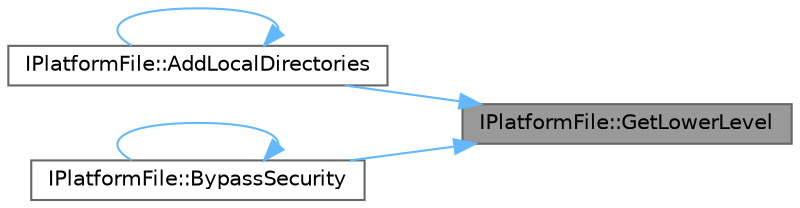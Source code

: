 digraph "IPlatformFile::GetLowerLevel"
{
 // INTERACTIVE_SVG=YES
 // LATEX_PDF_SIZE
  bgcolor="transparent";
  edge [fontname=Helvetica,fontsize=10,labelfontname=Helvetica,labelfontsize=10];
  node [fontname=Helvetica,fontsize=10,shape=box,height=0.2,width=0.4];
  rankdir="RL";
  Node1 [id="Node000001",label="IPlatformFile::GetLowerLevel",height=0.2,width=0.4,color="gray40", fillcolor="grey60", style="filled", fontcolor="black",tooltip="Gets the platform file wrapped by this file."];
  Node1 -> Node2 [id="edge1_Node000001_Node000002",dir="back",color="steelblue1",style="solid",tooltip=" "];
  Node2 [id="Node000002",label="IPlatformFile::AddLocalDirectories",height=0.2,width=0.4,color="grey40", fillcolor="white", style="filled",URL="$de/d1e/classIPlatformFile.html#a349c70aebf1a50c76f4381f9adc0aa5f",tooltip="Identifies any platform specific paths that are guaranteed to be local (i.e."];
  Node2 -> Node2 [id="edge2_Node000002_Node000002",dir="back",color="steelblue1",style="solid",tooltip=" "];
  Node1 -> Node3 [id="edge3_Node000001_Node000003",dir="back",color="steelblue1",style="solid",tooltip=" "];
  Node3 [id="Node000003",label="IPlatformFile::BypassSecurity",height=0.2,width=0.4,color="grey40", fillcolor="white", style="filled",URL="$de/d1e/classIPlatformFile.html#a74e8c41d4155bc2ce2aee85fd192b1f9",tooltip=" "];
  Node3 -> Node3 [id="edge4_Node000003_Node000003",dir="back",color="steelblue1",style="solid",tooltip=" "];
}
